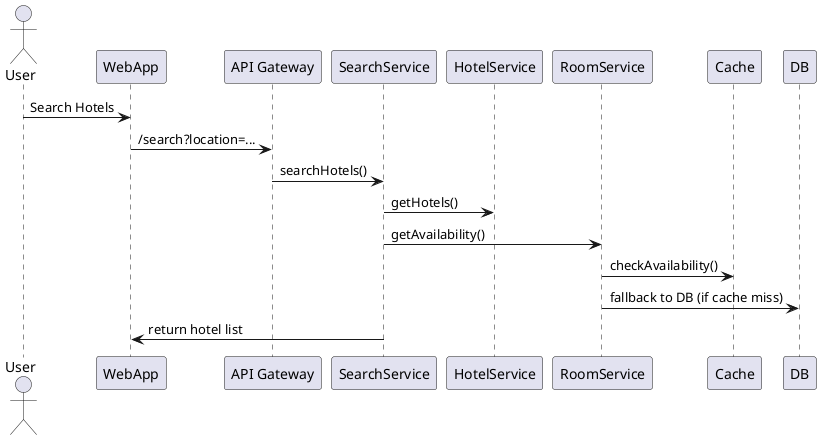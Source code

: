 @startuml
actor User
participant WebApp
participant "API Gateway" as APIGateway
participant SearchService
participant HotelService
participant RoomService
participant Cache
participant DB

User -> WebApp: Search Hotels
WebApp -> APIGateway: /search?location=...
APIGateway -> SearchService: searchHotels()
SearchService -> HotelService: getHotels()
SearchService -> RoomService: getAvailability()
RoomService -> Cache: checkAvailability()
RoomService -> DB: fallback to DB (if cache miss)
SearchService -> WebApp: return hotel list
@enduml